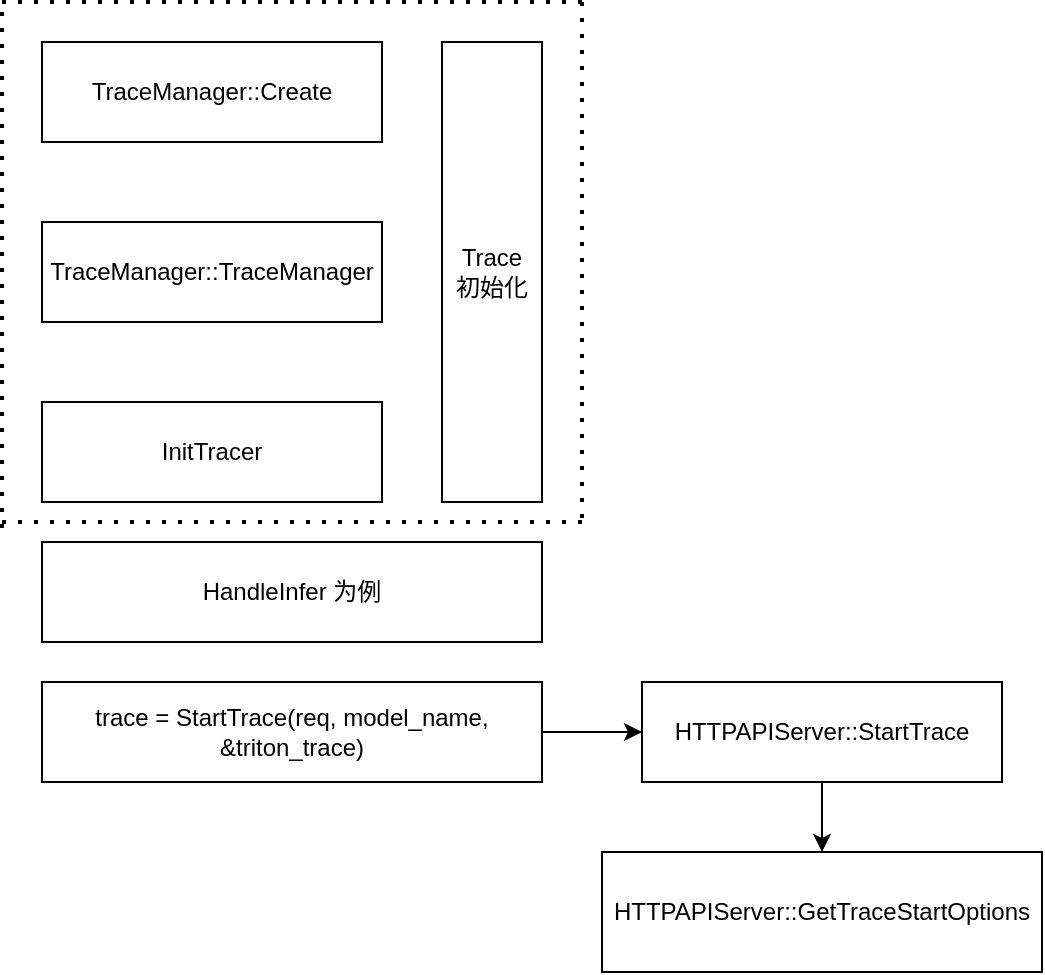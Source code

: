 <mxfile version="26.0.6">
  <diagram name="第 1 页" id="EpPXmLPkkomnz7rNQVSm">
    <mxGraphModel dx="1784" dy="441" grid="1" gridSize="10" guides="1" tooltips="1" connect="1" arrows="1" fold="1" page="1" pageScale="1" pageWidth="827" pageHeight="1169" math="0" shadow="0">
      <root>
        <mxCell id="0" />
        <mxCell id="1" parent="0" />
        <mxCell id="FnAUWs0G80Zd_X7ktiPO-1" value="TraceManager::Create" style="rounded=0;whiteSpace=wrap;html=1;" vertex="1" parent="1">
          <mxGeometry x="20" y="120" width="170" height="50" as="geometry" />
        </mxCell>
        <mxCell id="FnAUWs0G80Zd_X7ktiPO-2" value="TraceManager::TraceManager" style="rounded=0;whiteSpace=wrap;html=1;" vertex="1" parent="1">
          <mxGeometry x="20" y="210" width="170" height="50" as="geometry" />
        </mxCell>
        <mxCell id="FnAUWs0G80Zd_X7ktiPO-3" value="InitTracer" style="rounded=0;whiteSpace=wrap;html=1;" vertex="1" parent="1">
          <mxGeometry x="20" y="300" width="170" height="50" as="geometry" />
        </mxCell>
        <mxCell id="FnAUWs0G80Zd_X7ktiPO-4" value="Trace&lt;div&gt;初始化&lt;/div&gt;" style="rounded=0;whiteSpace=wrap;html=1;" vertex="1" parent="1">
          <mxGeometry x="220" y="120" width="50" height="230" as="geometry" />
        </mxCell>
        <mxCell id="FnAUWs0G80Zd_X7ktiPO-5" value="HandleInfer 为例" style="rounded=0;whiteSpace=wrap;html=1;" vertex="1" parent="1">
          <mxGeometry x="20" y="370" width="250" height="50" as="geometry" />
        </mxCell>
        <mxCell id="FnAUWs0G80Zd_X7ktiPO-16" style="edgeStyle=orthogonalEdgeStyle;rounded=0;orthogonalLoop=1;jettySize=auto;html=1;exitX=1;exitY=0.5;exitDx=0;exitDy=0;entryX=0;entryY=0.5;entryDx=0;entryDy=0;" edge="1" parent="1" source="FnAUWs0G80Zd_X7ktiPO-6" target="FnAUWs0G80Zd_X7ktiPO-13">
          <mxGeometry relative="1" as="geometry" />
        </mxCell>
        <mxCell id="FnAUWs0G80Zd_X7ktiPO-6" value="trace = StartTrace(req, model_name, &amp;amp;triton_trace)" style="rounded=0;whiteSpace=wrap;html=1;" vertex="1" parent="1">
          <mxGeometry x="20" y="440" width="250" height="50" as="geometry" />
        </mxCell>
        <mxCell id="FnAUWs0G80Zd_X7ktiPO-9" value="" style="endArrow=none;dashed=1;html=1;dashPattern=1 3;strokeWidth=2;rounded=0;" edge="1" parent="1">
          <mxGeometry width="50" height="50" relative="1" as="geometry">
            <mxPoint y="100" as="sourcePoint" />
            <mxPoint x="290" y="100" as="targetPoint" />
          </mxGeometry>
        </mxCell>
        <mxCell id="FnAUWs0G80Zd_X7ktiPO-10" value="" style="endArrow=none;dashed=1;html=1;dashPattern=1 3;strokeWidth=2;rounded=0;" edge="1" parent="1">
          <mxGeometry width="50" height="50" relative="1" as="geometry">
            <mxPoint x="290" y="100" as="sourcePoint" />
            <mxPoint x="290" y="360" as="targetPoint" />
          </mxGeometry>
        </mxCell>
        <mxCell id="FnAUWs0G80Zd_X7ktiPO-11" value="" style="endArrow=none;dashed=1;html=1;dashPattern=1 3;strokeWidth=2;rounded=0;" edge="1" parent="1">
          <mxGeometry width="50" height="50" relative="1" as="geometry">
            <mxPoint y="360" as="sourcePoint" />
            <mxPoint x="290" y="360" as="targetPoint" />
          </mxGeometry>
        </mxCell>
        <mxCell id="FnAUWs0G80Zd_X7ktiPO-12" value="" style="endArrow=none;dashed=1;html=1;dashPattern=1 3;strokeWidth=2;rounded=0;" edge="1" parent="1">
          <mxGeometry width="50" height="50" relative="1" as="geometry">
            <mxPoint y="105" as="sourcePoint" />
            <mxPoint y="365" as="targetPoint" />
          </mxGeometry>
        </mxCell>
        <mxCell id="FnAUWs0G80Zd_X7ktiPO-18" value="" style="edgeStyle=orthogonalEdgeStyle;rounded=0;orthogonalLoop=1;jettySize=auto;html=1;" edge="1" parent="1" source="FnAUWs0G80Zd_X7ktiPO-13" target="FnAUWs0G80Zd_X7ktiPO-17">
          <mxGeometry relative="1" as="geometry" />
        </mxCell>
        <mxCell id="FnAUWs0G80Zd_X7ktiPO-13" value="HTTPAPIServer::StartTrace" style="rounded=0;whiteSpace=wrap;html=1;" vertex="1" parent="1">
          <mxGeometry x="320" y="440" width="180" height="50" as="geometry" />
        </mxCell>
        <mxCell id="FnAUWs0G80Zd_X7ktiPO-17" value="HTTPAPIServer::GetTraceStartOptions" style="rounded=0;whiteSpace=wrap;html=1;" vertex="1" parent="1">
          <mxGeometry x="300" y="525" width="220" height="60" as="geometry" />
        </mxCell>
      </root>
    </mxGraphModel>
  </diagram>
</mxfile>
